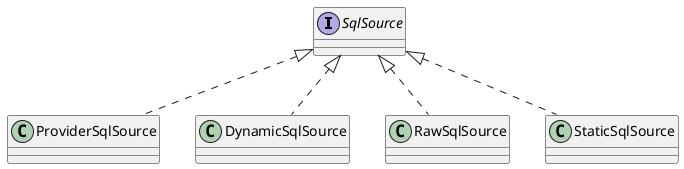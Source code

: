 @startuml
interface SqlSource
class ProviderSqlSource
class DynamicSqlSource
class RawSqlSource
class StaticSqlSource

SqlSource <|.. ProviderSqlSource
SqlSource <|.. DynamicSqlSource
SqlSource <|.. RawSqlSource
SqlSource <|.. StaticSqlSource
@enduml
